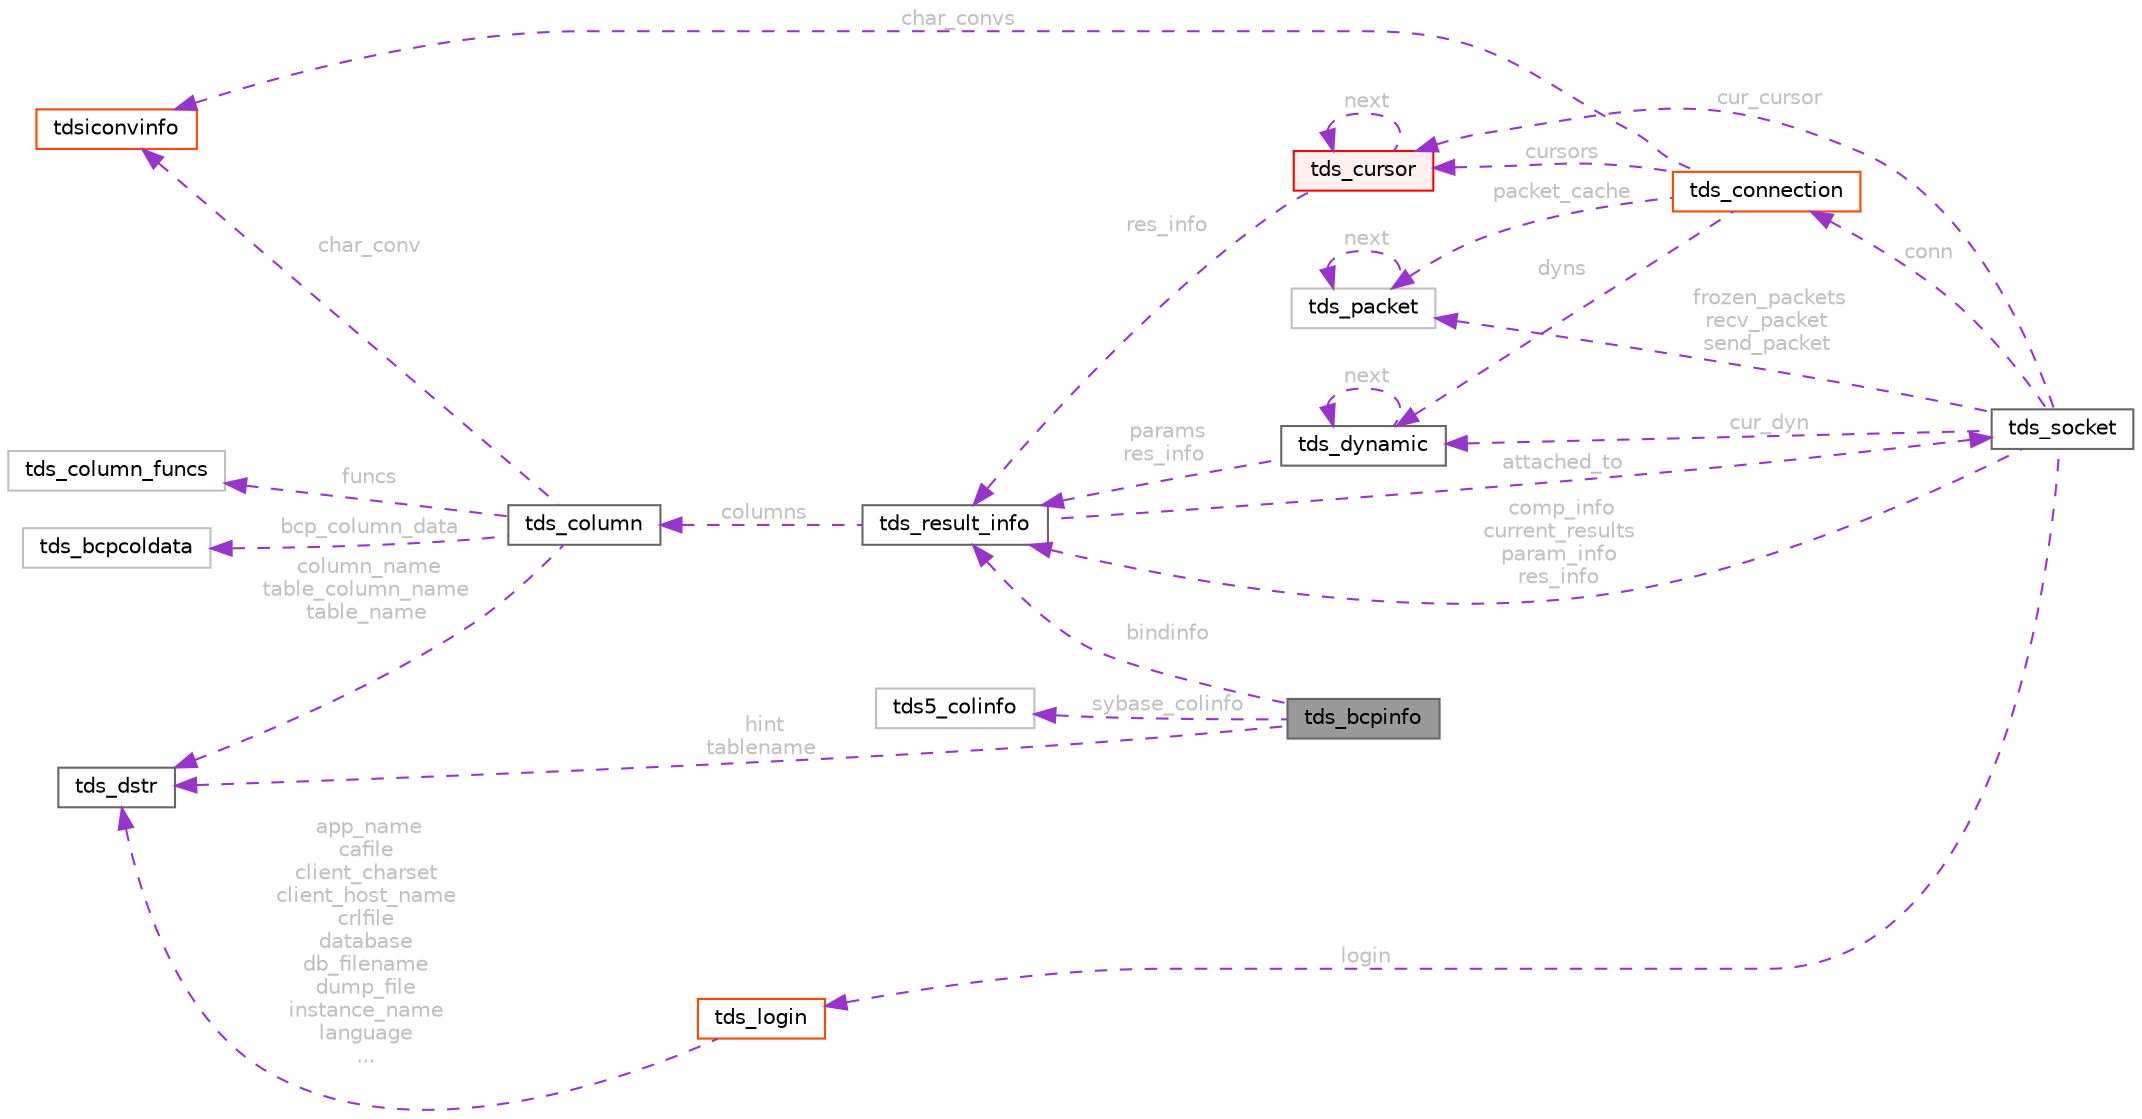 digraph "tds_bcpinfo"
{
 // LATEX_PDF_SIZE
  bgcolor="transparent";
  edge [fontname=Helvetica,fontsize=10,labelfontname=Helvetica,labelfontsize=10];
  node [fontname=Helvetica,fontsize=10,shape=box,height=0.2,width=0.4];
  rankdir="LR";
  Node1 [id="Node000001",label="tds_bcpinfo",height=0.2,width=0.4,color="gray40", fillcolor="grey60", style="filled", fontcolor="black",tooltip=" "];
  Node2 -> Node1 [id="edge1_Node000001_Node000002",dir="back",color="darkorchid3",style="dashed",tooltip=" ",label=" hint\ntablename",fontcolor="grey" ];
  Node2 [id="Node000002",label="tds_dstr",height=0.2,width=0.4,color="gray40", fillcolor="white", style="filled",URL="$a01362.html",tooltip="Structure to hold a string."];
  Node3 -> Node1 [id="edge2_Node000001_Node000003",dir="back",color="darkorchid3",style="dashed",tooltip=" ",label=" bindinfo",fontcolor="grey" ];
  Node3 [id="Node000003",label="tds_result_info",height=0.2,width=0.4,color="gray40", fillcolor="white", style="filled",URL="$a01246.html",tooltip="Hold information for any results."];
  Node4 -> Node3 [id="edge3_Node000003_Node000004",dir="back",color="darkorchid3",style="dashed",tooltip=" ",label=" columns",fontcolor="grey" ];
  Node4 [id="Node000004",label="tds_column",height=0.2,width=0.4,color="gray40", fillcolor="white", style="filled",URL="$a01238.html",tooltip="Metadata about columns in regular and compute rows."];
  Node5 -> Node4 [id="edge4_Node000004_Node000005",dir="back",color="darkorchid3",style="dashed",tooltip=" ",label=" funcs",fontcolor="grey" ];
  Node5 [id="Node000005",label="tds_column_funcs",height=0.2,width=0.4,color="grey75", fillcolor="white", style="filled",URL="$a01234.html",tooltip=" "];
  Node6 -> Node4 [id="edge5_Node000004_Node000006",dir="back",color="darkorchid3",style="dashed",tooltip=" ",label=" char_conv",fontcolor="grey" ];
  Node6 [id="Node000006",label="tdsiconvinfo",height=0.2,width=0.4,color="orangered", fillcolor="white", style="filled",URL="$a01042.html",tooltip=" "];
  Node2 -> Node4 [id="edge6_Node000004_Node000002",dir="back",color="darkorchid3",style="dashed",tooltip=" ",label=" column_name\ntable_column_name\ntable_name",fontcolor="grey" ];
  Node10 -> Node4 [id="edge7_Node000004_Node000010",dir="back",color="darkorchid3",style="dashed",tooltip=" ",label=" bcp_column_data",fontcolor="grey" ];
  Node10 [id="Node000010",label="tds_bcpcoldata",height=0.2,width=0.4,color="grey75", fillcolor="white", style="filled",URL="$a01230.html",tooltip=" "];
  Node11 -> Node3 [id="edge8_Node000003_Node000011",dir="back",color="darkorchid3",style="dashed",tooltip=" ",label=" attached_to",fontcolor="grey" ];
  Node11 [id="Node000011",label="tds_socket",height=0.2,width=0.4,color="gray40", fillcolor="white", style="filled",URL="$a01298.html",tooltip="Information for a server connection."];
  Node12 -> Node11 [id="edge9_Node000011_Node000012",dir="back",color="darkorchid3",style="dashed",tooltip=" ",label=" conn",fontcolor="grey" ];
  Node12 [id="Node000012",label="tds_connection",height=0.2,width=0.4,color="orangered", fillcolor="white", style="filled",URL="$a01294.html",tooltip=" "];
  Node17 -> Node12 [id="edge10_Node000012_Node000017",dir="back",color="darkorchid3",style="dashed",tooltip=" ",label=" cursors",fontcolor="grey" ];
  Node17 [id="Node000017",label="tds_cursor",height=0.2,width=0.4,color="red", fillcolor="#FFF0F0", style="filled",URL="$a01262.html",tooltip="Holds informations about a cursor."];
  Node17 -> Node17 [id="edge11_Node000017_Node000017",dir="back",color="darkorchid3",style="dashed",tooltip=" ",label=" next",fontcolor="grey" ];
  Node3 -> Node17 [id="edge12_Node000017_Node000003",dir="back",color="darkorchid3",style="dashed",tooltip=" ",label=" res_info",fontcolor="grey" ];
  Node19 -> Node12 [id="edge13_Node000012_Node000019",dir="back",color="darkorchid3",style="dashed",tooltip=" ",label=" dyns",fontcolor="grey" ];
  Node19 [id="Node000019",label="tds_dynamic",height=0.2,width=0.4,color="gray40", fillcolor="white", style="filled",URL="$a01270.html",tooltip="Holds information for a dynamic (also called prepared) query."];
  Node19 -> Node19 [id="edge14_Node000019_Node000019",dir="back",color="darkorchid3",style="dashed",tooltip=" ",label=" next",fontcolor="grey" ];
  Node3 -> Node19 [id="edge15_Node000019_Node000003",dir="back",color="darkorchid3",style="dashed",tooltip=" ",label=" params\nres_info",fontcolor="grey" ];
  Node6 -> Node12 [id="edge16_Node000012_Node000006",dir="back",color="darkorchid3",style="dashed",tooltip=" ",label=" char_convs",fontcolor="grey" ];
  Node22 -> Node12 [id="edge17_Node000012_Node000022",dir="back",color="darkorchid3",style="dashed",tooltip=" ",label=" packet_cache",fontcolor="grey" ];
  Node22 [id="Node000022",label="tds_packet",height=0.2,width=0.4,color="grey75", fillcolor="white", style="filled",URL="$a01286.html",tooltip=" "];
  Node22 -> Node22 [id="edge18_Node000022_Node000022",dir="back",color="darkorchid3",style="dashed",tooltip=" ",label=" next",fontcolor="grey" ];
  Node22 -> Node11 [id="edge19_Node000011_Node000022",dir="back",color="darkorchid3",style="dashed",tooltip=" ",label=" frozen_packets\nrecv_packet\nsend_packet",fontcolor="grey" ];
  Node3 -> Node11 [id="edge20_Node000011_Node000003",dir="back",color="darkorchid3",style="dashed",tooltip=" ",label=" comp_info\ncurrent_results\nparam_info\nres_info",fontcolor="grey" ];
  Node17 -> Node11 [id="edge21_Node000011_Node000017",dir="back",color="darkorchid3",style="dashed",tooltip=" ",label=" cur_cursor",fontcolor="grey" ];
  Node19 -> Node11 [id="edge22_Node000011_Node000019",dir="back",color="darkorchid3",style="dashed",tooltip=" ",label=" cur_dyn",fontcolor="grey" ];
  Node24 -> Node11 [id="edge23_Node000011_Node000024",dir="back",color="darkorchid3",style="dashed",tooltip=" ",label=" login",fontcolor="grey" ];
  Node24 [id="Node000024",label="tds_login",height=0.2,width=0.4,color="orangered", fillcolor="white", style="filled",URL="$a01206.html",tooltip=" "];
  Node2 -> Node24 [id="edge24_Node000024_Node000002",dir="back",color="darkorchid3",style="dashed",tooltip=" ",label=" app_name\ncafile\nclient_charset\nclient_host_name\ncrlfile\ndatabase\ndb_filename\ndump_file\ninstance_name\nlanguage\n...",fontcolor="grey" ];
  Node25 -> Node1 [id="edge25_Node000001_Node000025",dir="back",color="darkorchid3",style="dashed",tooltip=" ",label=" sybase_colinfo",fontcolor="grey" ];
  Node25 [id="Node000025",label="tds5_colinfo",height=0.2,width=0.4,color="grey75", fillcolor="white", style="filled",URL="$a01318.html",tooltip=" "];
}
